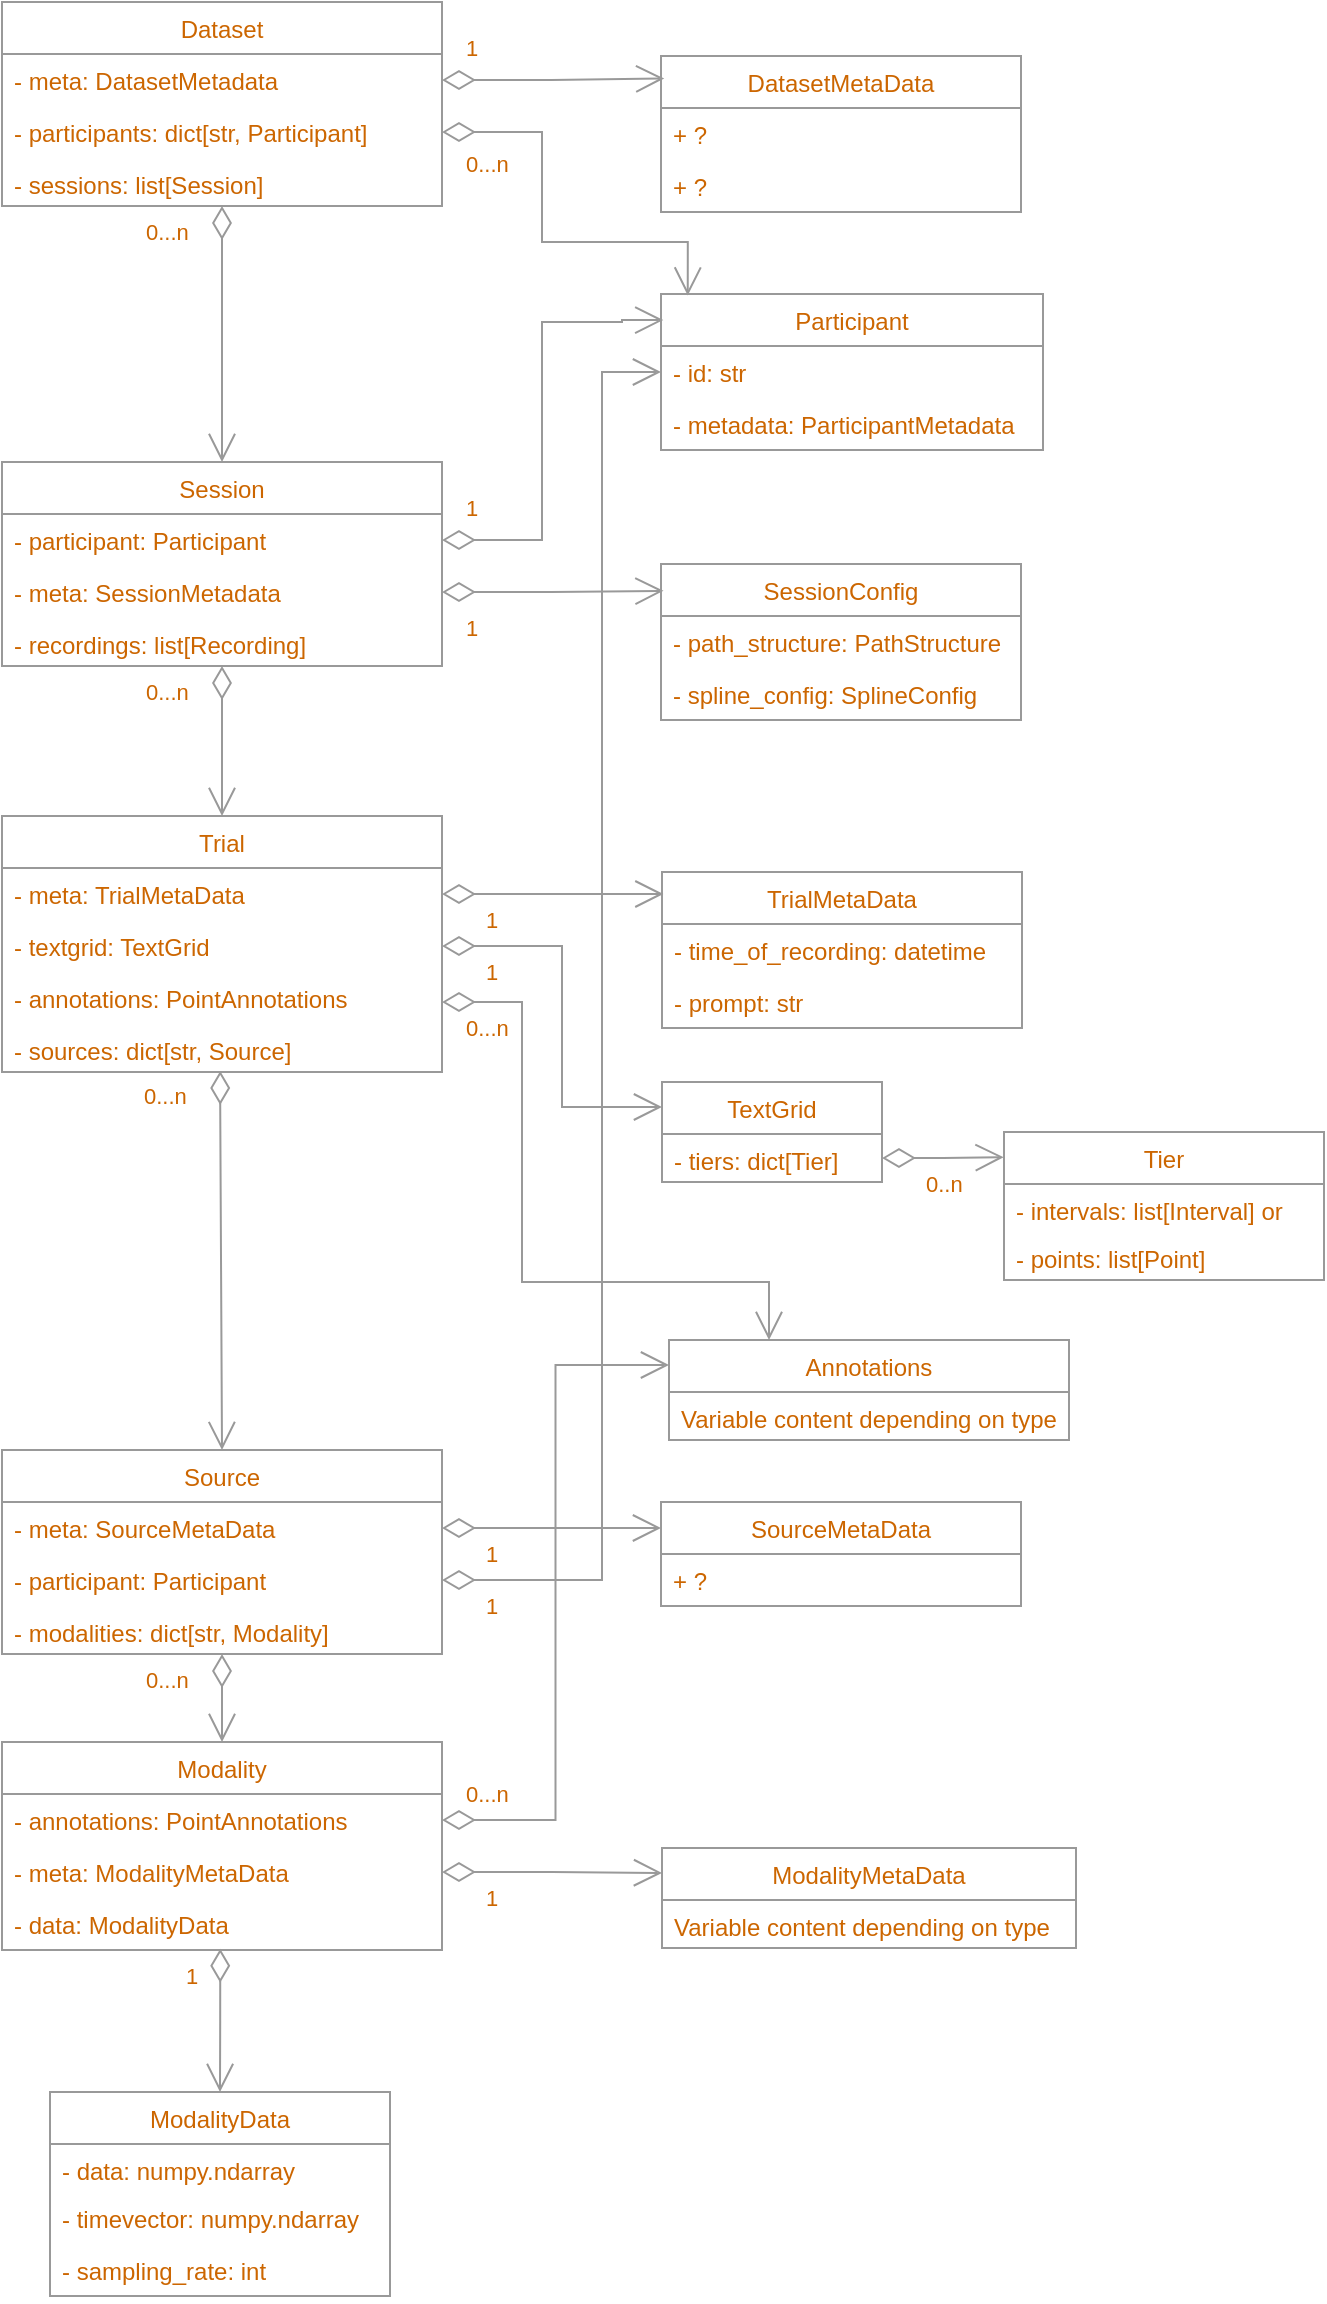 <mxfile version="26.0.16">
  <diagram id="lCh61VhRBcFmrFULaLqr" name="Page-1">
    <mxGraphModel dx="1017" dy="760" grid="1" gridSize="10" guides="1" tooltips="1" connect="1" arrows="1" fold="1" page="1" pageScale="1" pageWidth="1169" pageHeight="827" math="0" shadow="0">
      <root>
        <mxCell id="0" />
        <mxCell id="1" parent="0" />
        <mxCell id="EE9BV4YBEMpnvcACtNnI-5" value="Trial" style="swimlane;fontStyle=0;childLayout=stackLayout;horizontal=1;startSize=26;fillColor=none;horizontalStack=0;resizeParent=1;resizeParentMax=0;resizeLast=0;collapsible=1;marginBottom=0;labelBorderColor=none;fontColor=#CC6600;strokeColor=#999999;" parent="1" vertex="1">
          <mxGeometry x="380" y="447" width="220" height="128" as="geometry" />
        </mxCell>
        <mxCell id="EE9BV4YBEMpnvcACtNnI-7" value="- meta: TrialMetaData" style="text;strokeColor=none;fillColor=none;align=left;verticalAlign=top;spacingLeft=4;spacingRight=4;overflow=hidden;rotatable=0;points=[[0,0.5],[1,0.5]];portConstraint=eastwest;labelBorderColor=none;fontColor=#CC6600;" parent="EE9BV4YBEMpnvcACtNnI-5" vertex="1">
          <mxGeometry y="26" width="220" height="26" as="geometry" />
        </mxCell>
        <mxCell id="EE9BV4YBEMpnvcACtNnI-8" value="- textgrid: TextGrid" style="text;strokeColor=none;fillColor=none;align=left;verticalAlign=top;spacingLeft=4;spacingRight=4;overflow=hidden;rotatable=0;points=[[0,0.5],[1,0.5]];portConstraint=eastwest;labelBorderColor=none;fontColor=#CC6600;snapToPoint=1;" parent="EE9BV4YBEMpnvcACtNnI-5" vertex="1">
          <mxGeometry y="52" width="220" height="26" as="geometry" />
        </mxCell>
        <mxCell id="dw-5MU0nXrqIQdTcudcJ-73" value="- annotations: PointAnnotations" style="text;strokeColor=none;fillColor=none;align=left;verticalAlign=top;spacingLeft=4;spacingRight=4;overflow=hidden;rotatable=0;points=[[0,0.5],[1,0.5]];portConstraint=eastwest;labelBorderColor=none;fontColor=#CC6600;" parent="EE9BV4YBEMpnvcACtNnI-5" vertex="1">
          <mxGeometry y="78" width="220" height="26" as="geometry" />
        </mxCell>
        <mxCell id="EE9BV4YBEMpnvcACtNnI-6" value="- sources: dict[str, Source]" style="text;strokeColor=none;fillColor=none;align=left;verticalAlign=top;spacingLeft=4;spacingRight=4;overflow=hidden;rotatable=0;points=[[0,0.5],[1,0.5]];portConstraint=eastwest;labelBorderColor=none;fontColor=#CC6600;" parent="EE9BV4YBEMpnvcACtNnI-5" vertex="1">
          <mxGeometry y="104" width="220" height="24" as="geometry" />
        </mxCell>
        <mxCell id="EE9BV4YBEMpnvcACtNnI-9" value="Modality" style="swimlane;fontStyle=0;childLayout=stackLayout;horizontal=1;startSize=26;fillColor=none;horizontalStack=0;resizeParent=1;resizeParentMax=0;resizeLast=0;collapsible=1;marginBottom=0;labelBorderColor=none;strokeColor=#999999;fontColor=#CC6600;" parent="1" vertex="1">
          <mxGeometry x="380" y="910" width="220" height="104" as="geometry">
            <mxRectangle x="410" y="720" width="90" height="30" as="alternateBounds" />
          </mxGeometry>
        </mxCell>
        <mxCell id="EE9BV4YBEMpnvcACtNnI-12" value="- annotations: PointAnnotations" style="text;strokeColor=none;fillColor=none;align=left;verticalAlign=top;spacingLeft=4;spacingRight=4;overflow=hidden;rotatable=0;points=[[0,0.5],[1,0.5]];portConstraint=eastwest;labelBorderColor=none;fontColor=#CC6600;" parent="EE9BV4YBEMpnvcACtNnI-9" vertex="1">
          <mxGeometry y="26" width="220" height="26" as="geometry" />
        </mxCell>
        <mxCell id="dw-5MU0nXrqIQdTcudcJ-68" value="- meta: ModalityMetaData" style="text;strokeColor=none;fillColor=none;align=left;verticalAlign=top;spacingLeft=4;spacingRight=4;overflow=hidden;rotatable=0;points=[[0,0.5],[1,0.5]];portConstraint=eastwest;labelBorderColor=none;fontColor=#CC6600;" parent="EE9BV4YBEMpnvcACtNnI-9" vertex="1">
          <mxGeometry y="52" width="220" height="26" as="geometry" />
        </mxCell>
        <mxCell id="EE9BV4YBEMpnvcACtNnI-10" value="- data: ModalityData" style="text;strokeColor=none;fillColor=none;align=left;verticalAlign=top;spacingLeft=4;spacingRight=4;overflow=hidden;rotatable=0;points=[[0,0.5],[1,0.5]];portConstraint=eastwest;labelBorderColor=none;fontColor=#CC6600;" parent="EE9BV4YBEMpnvcACtNnI-9" vertex="1">
          <mxGeometry y="78" width="220" height="26" as="geometry" />
        </mxCell>
        <mxCell id="EE9BV4YBEMpnvcACtNnI-13" value="ModalityData" style="swimlane;fontStyle=0;childLayout=stackLayout;horizontal=1;startSize=26;fillColor=none;horizontalStack=0;resizeParent=1;resizeParentMax=0;resizeLast=0;collapsible=1;marginBottom=0;labelBorderColor=none;strokeColor=#999999;fontColor=#CC6600;" parent="1" vertex="1">
          <mxGeometry x="404" y="1085" width="170" height="102" as="geometry" />
        </mxCell>
        <mxCell id="EE9BV4YBEMpnvcACtNnI-14" value="- data: numpy.ndarray" style="text;strokeColor=none;fillColor=none;align=left;verticalAlign=top;spacingLeft=4;spacingRight=4;overflow=hidden;rotatable=0;points=[[0,0.5],[1,0.5]];portConstraint=eastwest;labelBorderColor=none;fontColor=#CC6600;" parent="EE9BV4YBEMpnvcACtNnI-13" vertex="1">
          <mxGeometry y="26" width="170" height="24" as="geometry" />
        </mxCell>
        <mxCell id="EE9BV4YBEMpnvcACtNnI-15" value="- timevector: numpy.ndarray" style="text;strokeColor=none;fillColor=none;align=left;verticalAlign=top;spacingLeft=4;spacingRight=4;overflow=hidden;rotatable=0;points=[[0,0.5],[1,0.5]];portConstraint=eastwest;labelBorderColor=none;fontColor=#CC6600;" parent="EE9BV4YBEMpnvcACtNnI-13" vertex="1">
          <mxGeometry y="50" width="170" height="26" as="geometry" />
        </mxCell>
        <mxCell id="EE9BV4YBEMpnvcACtNnI-16" value="- sampling_rate: int" style="text;strokeColor=none;fillColor=none;align=left;verticalAlign=top;spacingLeft=4;spacingRight=4;overflow=hidden;rotatable=0;points=[[0,0.5],[1,0.5]];portConstraint=eastwest;labelBorderColor=none;fontColor=#CC6600;" parent="EE9BV4YBEMpnvcACtNnI-13" vertex="1">
          <mxGeometry y="76" width="170" height="26" as="geometry" />
        </mxCell>
        <mxCell id="EE9BV4YBEMpnvcACtNnI-17" value="TrialMetaData" style="swimlane;fontStyle=0;childLayout=stackLayout;horizontal=1;startSize=26;fillColor=none;horizontalStack=0;resizeParent=1;resizeParentMax=0;resizeLast=0;collapsible=1;marginBottom=0;labelBorderColor=none;strokeColor=#999999;fontColor=#CC6600;" parent="1" vertex="1">
          <mxGeometry x="710" y="475" width="180" height="78" as="geometry" />
        </mxCell>
        <mxCell id="EE9BV4YBEMpnvcACtNnI-19" value="- time_of_recording: datetime" style="text;strokeColor=none;fillColor=none;align=left;verticalAlign=top;spacingLeft=4;spacingRight=4;overflow=hidden;rotatable=0;points=[[0,0.5],[1,0.5]];portConstraint=eastwest;labelBorderColor=none;fontColor=#CC6600;" parent="EE9BV4YBEMpnvcACtNnI-17" vertex="1">
          <mxGeometry y="26" width="180" height="26" as="geometry" />
        </mxCell>
        <mxCell id="EE9BV4YBEMpnvcACtNnI-20" value="- prompt: str" style="text;strokeColor=none;fillColor=none;align=left;verticalAlign=top;spacingLeft=4;spacingRight=4;overflow=hidden;rotatable=0;points=[[0,0.5],[1,0.5]];portConstraint=eastwest;labelBorderColor=none;fontColor=#CC6600;" parent="EE9BV4YBEMpnvcACtNnI-17" vertex="1">
          <mxGeometry y="52" width="180" height="26" as="geometry" />
        </mxCell>
        <mxCell id="EE9BV4YBEMpnvcACtNnI-21" value="TextGrid" style="swimlane;fontStyle=0;childLayout=stackLayout;horizontal=1;startSize=26;fillColor=none;horizontalStack=0;resizeParent=1;resizeParentMax=0;resizeLast=0;collapsible=1;marginBottom=0;labelBorderColor=none;strokeColor=#999999;fontColor=#CC6600;" parent="1" vertex="1">
          <mxGeometry x="710" y="580" width="110" height="50" as="geometry" />
        </mxCell>
        <mxCell id="dw-5MU0nXrqIQdTcudcJ-53" value="- tiers: dict[Tier]" style="text;strokeColor=none;fillColor=none;align=left;verticalAlign=top;spacingLeft=4;spacingRight=4;overflow=hidden;rotatable=0;points=[[0,0.5],[1,0.5]];portConstraint=eastwest;labelBorderColor=none;fontColor=#CC6600;" parent="EE9BV4YBEMpnvcACtNnI-21" vertex="1">
          <mxGeometry y="26" width="110" height="24" as="geometry" />
        </mxCell>
        <mxCell id="EE9BV4YBEMpnvcACtNnI-25" value="" style="endArrow=open;html=1;endSize=12;startArrow=diamondThin;startSize=14;startFill=0;edgeStyle=orthogonalEdgeStyle;rounded=0;fontColor=#CC6600;exitX=1;exitY=0.5;exitDx=0;exitDy=0;entryX=0;entryY=0.25;entryDx=0;entryDy=0;strokeColor=#999999;" parent="1" source="EE9BV4YBEMpnvcACtNnI-8" target="EE9BV4YBEMpnvcACtNnI-21" edge="1">
          <mxGeometry relative="1" as="geometry">
            <mxPoint x="689" y="547" as="sourcePoint" />
            <mxPoint x="759" y="457" as="targetPoint" />
            <Array as="points">
              <mxPoint x="660" y="512" />
              <mxPoint x="660" y="593" />
            </Array>
          </mxGeometry>
        </mxCell>
        <mxCell id="EE9BV4YBEMpnvcACtNnI-26" value="1" style="edgeLabel;resizable=0;html=1;align=left;verticalAlign=top;labelBorderColor=none;strokeColor=#999999;fontColor=#CC6600;fillColor=none;labelBackgroundColor=none;" parent="EE9BV4YBEMpnvcACtNnI-25" connectable="0" vertex="1">
          <mxGeometry x="-1" relative="1" as="geometry">
            <mxPoint x="20" as="offset" />
          </mxGeometry>
        </mxCell>
        <mxCell id="EE9BV4YBEMpnvcACtNnI-33" value="" style="endArrow=open;html=1;endSize=12;startArrow=diamondThin;startSize=14;startFill=0;edgeStyle=orthogonalEdgeStyle;rounded=0;fontColor=#CC6600;strokeColor=#999999;exitX=0.5;exitY=1;exitDx=0;exitDy=0;exitPerimeter=0;" parent="1" source="RWNZ7ukmdIeMIFCx9mkU-5" target="EE9BV4YBEMpnvcACtNnI-9" edge="1">
          <mxGeometry relative="1" as="geometry">
            <mxPoint x="610" y="880" as="sourcePoint" />
            <mxPoint x="304" y="600" as="targetPoint" />
          </mxGeometry>
        </mxCell>
        <mxCell id="EE9BV4YBEMpnvcACtNnI-34" value="0...n" style="edgeLabel;resizable=0;html=1;align=left;verticalAlign=top;labelBorderColor=none;strokeColor=#999999;fontColor=#CC6600;fillColor=none;labelBackgroundColor=none;" parent="EE9BV4YBEMpnvcACtNnI-33" connectable="0" vertex="1">
          <mxGeometry x="-1" relative="1" as="geometry">
            <mxPoint x="-40" as="offset" />
          </mxGeometry>
        </mxCell>
        <mxCell id="EE9BV4YBEMpnvcACtNnI-38" value="" style="endArrow=open;html=1;endSize=12;startArrow=diamondThin;startSize=14;startFill=0;edgeStyle=orthogonalEdgeStyle;rounded=0;fontColor=#CC6600;entryX=0.004;entryY=0.141;entryDx=0;entryDy=0;strokeColor=#999999;exitX=1;exitY=0.5;exitDx=0;exitDy=0;entryPerimeter=0;" parent="1" source="EE9BV4YBEMpnvcACtNnI-7" target="EE9BV4YBEMpnvcACtNnI-17" edge="1">
          <mxGeometry relative="1" as="geometry">
            <mxPoint x="489" y="527" as="sourcePoint" />
            <mxPoint x="314" y="717" as="targetPoint" />
          </mxGeometry>
        </mxCell>
        <mxCell id="EE9BV4YBEMpnvcACtNnI-39" value="1" style="edgeLabel;resizable=0;html=1;align=left;verticalAlign=top;labelBorderColor=none;strokeColor=#999999;fontColor=#CC6600;fillColor=none;labelBackgroundColor=none;" parent="EE9BV4YBEMpnvcACtNnI-38" connectable="0" vertex="1">
          <mxGeometry x="-1" relative="1" as="geometry">
            <mxPoint x="20" as="offset" />
          </mxGeometry>
        </mxCell>
        <mxCell id="dw-5MU0nXrqIQdTcudcJ-2" value="Session" style="swimlane;fontStyle=0;childLayout=stackLayout;horizontal=1;startSize=26;fillColor=none;horizontalStack=0;resizeParent=1;resizeParentMax=0;resizeLast=0;collapsible=1;marginBottom=0;labelBorderColor=none;fontColor=#CC6600;strokeColor=#999999;" parent="1" vertex="1">
          <mxGeometry x="380" y="270" width="220" height="102" as="geometry" />
        </mxCell>
        <mxCell id="dw-5MU0nXrqIQdTcudcJ-39" value="- participant: Participant" style="text;strokeColor=none;fillColor=none;align=left;verticalAlign=top;spacingLeft=4;spacingRight=4;overflow=hidden;rotatable=0;points=[[0,0.5],[1,0.5]];portConstraint=eastwest;labelBorderColor=none;fontColor=#CC6600;" parent="dw-5MU0nXrqIQdTcudcJ-2" vertex="1">
          <mxGeometry y="26" width="220" height="26" as="geometry" />
        </mxCell>
        <mxCell id="dw-5MU0nXrqIQdTcudcJ-4" value="- meta: SessionMetadata" style="text;strokeColor=none;fillColor=none;align=left;verticalAlign=top;spacingLeft=4;spacingRight=4;overflow=hidden;rotatable=0;points=[[0,0.5],[1,0.5]];portConstraint=eastwest;labelBorderColor=none;fontColor=#CC6600;" parent="dw-5MU0nXrqIQdTcudcJ-2" vertex="1">
          <mxGeometry y="52" width="220" height="26" as="geometry" />
        </mxCell>
        <mxCell id="dw-5MU0nXrqIQdTcudcJ-3" value="- recordings: list[Recording]" style="text;strokeColor=none;fillColor=none;align=left;verticalAlign=top;spacingLeft=4;spacingRight=4;overflow=hidden;rotatable=0;points=[[0,0.5],[1,0.5]];portConstraint=eastwest;labelBorderColor=none;fontColor=#CC6600;" parent="dw-5MU0nXrqIQdTcudcJ-2" vertex="1">
          <mxGeometry y="78" width="220" height="24" as="geometry" />
        </mxCell>
        <mxCell id="dw-5MU0nXrqIQdTcudcJ-9" value="" style="endArrow=open;html=1;endSize=12;startArrow=diamondThin;startSize=14;startFill=0;edgeStyle=orthogonalEdgeStyle;rounded=0;fontColor=#CC6600;entryX=0.5;entryY=0;entryDx=0;entryDy=0;strokeColor=#999999;" parent="1" source="dw-5MU0nXrqIQdTcudcJ-2" target="EE9BV4YBEMpnvcACtNnI-5" edge="1">
          <mxGeometry relative="1" as="geometry">
            <mxPoint x="480" y="372" as="sourcePoint" />
            <mxPoint x="486.5" y="434" as="targetPoint" />
          </mxGeometry>
        </mxCell>
        <mxCell id="dw-5MU0nXrqIQdTcudcJ-10" value="0...n" style="edgeLabel;resizable=0;html=1;align=left;verticalAlign=top;labelBorderColor=none;strokeColor=#999999;fontColor=#CC6600;fillColor=none;labelBackgroundColor=none;" parent="dw-5MU0nXrqIQdTcudcJ-9" connectable="0" vertex="1">
          <mxGeometry x="-1" relative="1" as="geometry">
            <mxPoint x="-40" as="offset" />
          </mxGeometry>
        </mxCell>
        <mxCell id="dw-5MU0nXrqIQdTcudcJ-11" value="Dataset" style="swimlane;fontStyle=0;childLayout=stackLayout;horizontal=1;startSize=26;fillColor=none;horizontalStack=0;resizeParent=1;resizeParentMax=0;resizeLast=0;collapsible=1;marginBottom=0;labelBorderColor=none;fontColor=#CC6600;strokeColor=#999999;" parent="1" vertex="1">
          <mxGeometry x="380" y="40" width="220" height="102" as="geometry" />
        </mxCell>
        <mxCell id="dw-5MU0nXrqIQdTcudcJ-13" value="- meta: DatasetMetadata" style="text;strokeColor=none;fillColor=none;align=left;verticalAlign=top;spacingLeft=4;spacingRight=4;overflow=hidden;rotatable=0;points=[[0,0.5],[1,0.5]];portConstraint=eastwest;labelBorderColor=none;fontColor=#CC6600;" parent="dw-5MU0nXrqIQdTcudcJ-11" vertex="1">
          <mxGeometry y="26" width="220" height="26" as="geometry" />
        </mxCell>
        <mxCell id="dw-5MU0nXrqIQdTcudcJ-30" value="- participants: dict[str, Participant]" style="text;strokeColor=none;fillColor=none;align=left;verticalAlign=top;spacingLeft=4;spacingRight=4;overflow=hidden;rotatable=0;points=[[0,0.5],[1,0.5]];portConstraint=eastwest;labelBorderColor=none;fontColor=#CC6600;" parent="dw-5MU0nXrqIQdTcudcJ-11" vertex="1">
          <mxGeometry y="52" width="220" height="26" as="geometry" />
        </mxCell>
        <mxCell id="dw-5MU0nXrqIQdTcudcJ-12" value="- sessions: list[Session]" style="text;strokeColor=none;fillColor=none;align=left;verticalAlign=top;spacingLeft=4;spacingRight=4;overflow=hidden;rotatable=0;points=[[0,0.5],[1,0.5]];portConstraint=eastwest;labelBorderColor=none;fontColor=#CC6600;" parent="dw-5MU0nXrqIQdTcudcJ-11" vertex="1">
          <mxGeometry y="78" width="220" height="24" as="geometry" />
        </mxCell>
        <mxCell id="dw-5MU0nXrqIQdTcudcJ-14" value="SessionConfig" style="swimlane;fontStyle=0;childLayout=stackLayout;horizontal=1;startSize=26;fillColor=none;horizontalStack=0;resizeParent=1;resizeParentMax=0;resizeLast=0;collapsible=1;marginBottom=0;labelBorderColor=none;strokeColor=#999999;fontColor=#CC6600;" parent="1" vertex="1">
          <mxGeometry x="709.5" y="321" width="180" height="78" as="geometry" />
        </mxCell>
        <mxCell id="dw-5MU0nXrqIQdTcudcJ-16" value="- path_structure: PathStructure" style="text;strokeColor=none;fillColor=none;align=left;verticalAlign=top;spacingLeft=4;spacingRight=4;overflow=hidden;rotatable=0;points=[[0,0.5],[1,0.5]];portConstraint=eastwest;labelBorderColor=none;fontColor=#CC6600;" parent="dw-5MU0nXrqIQdTcudcJ-14" vertex="1">
          <mxGeometry y="26" width="180" height="26" as="geometry" />
        </mxCell>
        <mxCell id="dw-5MU0nXrqIQdTcudcJ-17" value="- spline_config: SplineConfig" style="text;strokeColor=none;fillColor=none;align=left;verticalAlign=top;spacingLeft=4;spacingRight=4;overflow=hidden;rotatable=0;points=[[0,0.5],[1,0.5]];portConstraint=eastwest;labelBorderColor=none;fontColor=#CC6600;" parent="dw-5MU0nXrqIQdTcudcJ-14" vertex="1">
          <mxGeometry y="52" width="180" height="26" as="geometry" />
        </mxCell>
        <mxCell id="dw-5MU0nXrqIQdTcudcJ-24" value="DatasetMetaData" style="swimlane;fontStyle=0;childLayout=stackLayout;horizontal=1;startSize=26;fillColor=none;horizontalStack=0;resizeParent=1;resizeParentMax=0;resizeLast=0;collapsible=1;marginBottom=0;labelBorderColor=none;strokeColor=#999999;fontColor=#CC6600;" parent="1" vertex="1">
          <mxGeometry x="709.5" y="67" width="180" height="78" as="geometry" />
        </mxCell>
        <mxCell id="dw-5MU0nXrqIQdTcudcJ-25" value="+ ?" style="text;strokeColor=none;fillColor=none;align=left;verticalAlign=top;spacingLeft=4;spacingRight=4;overflow=hidden;rotatable=0;points=[[0,0.5],[1,0.5]];portConstraint=eastwest;labelBorderColor=none;fontColor=#CC6600;" parent="dw-5MU0nXrqIQdTcudcJ-24" vertex="1">
          <mxGeometry y="26" width="180" height="26" as="geometry" />
        </mxCell>
        <mxCell id="dw-5MU0nXrqIQdTcudcJ-26" value="+ ?" style="text;strokeColor=none;fillColor=none;align=left;verticalAlign=top;spacingLeft=4;spacingRight=4;overflow=hidden;rotatable=0;points=[[0,0.5],[1,0.5]];portConstraint=eastwest;labelBorderColor=none;fontColor=#CC6600;" parent="dw-5MU0nXrqIQdTcudcJ-24" vertex="1">
          <mxGeometry y="52" width="180" height="26" as="geometry" />
        </mxCell>
        <mxCell id="dw-5MU0nXrqIQdTcudcJ-27" value="Participant" style="swimlane;fontStyle=0;childLayout=stackLayout;horizontal=1;startSize=26;fillColor=none;horizontalStack=0;resizeParent=1;resizeParentMax=0;resizeLast=0;collapsible=1;marginBottom=0;labelBorderColor=none;strokeColor=#999999;fontColor=#CC6600;" parent="1" vertex="1">
          <mxGeometry x="709.5" y="186" width="191" height="78" as="geometry" />
        </mxCell>
        <mxCell id="dw-5MU0nXrqIQdTcudcJ-28" value="- id: str" style="text;strokeColor=none;fillColor=none;align=left;verticalAlign=top;spacingLeft=4;spacingRight=4;overflow=hidden;rotatable=0;points=[[0,0.5],[1,0.5]];portConstraint=eastwest;labelBorderColor=none;fontColor=#CC6600;" parent="dw-5MU0nXrqIQdTcudcJ-27" vertex="1">
          <mxGeometry y="26" width="191" height="26" as="geometry" />
        </mxCell>
        <mxCell id="dw-5MU0nXrqIQdTcudcJ-29" value="- metadata: ParticipantMetadata" style="text;strokeColor=none;fillColor=none;align=left;verticalAlign=top;spacingLeft=4;spacingRight=4;overflow=hidden;rotatable=0;points=[[0,0.5],[1,0.5]];portConstraint=eastwest;labelBorderColor=none;fontColor=#CC6600;" parent="dw-5MU0nXrqIQdTcudcJ-27" vertex="1">
          <mxGeometry y="52" width="191" height="26" as="geometry" />
        </mxCell>
        <mxCell id="dw-5MU0nXrqIQdTcudcJ-31" value="" style="endArrow=open;html=1;endSize=12;startArrow=diamondThin;startSize=14;startFill=0;edgeStyle=orthogonalEdgeStyle;rounded=0;fontColor=#CC6600;entryX=0.5;entryY=0;entryDx=0;entryDy=0;strokeColor=#999999;" parent="1" source="dw-5MU0nXrqIQdTcudcJ-11" target="dw-5MU0nXrqIQdTcudcJ-2" edge="1">
          <mxGeometry relative="1" as="geometry">
            <mxPoint x="480" y="150" as="sourcePoint" />
            <mxPoint x="499" y="410" as="targetPoint" />
          </mxGeometry>
        </mxCell>
        <mxCell id="dw-5MU0nXrqIQdTcudcJ-32" value="0...n" style="edgeLabel;resizable=0;html=1;align=left;verticalAlign=top;labelBorderColor=none;strokeColor=#999999;fontColor=#CC6600;fillColor=none;labelBackgroundColor=none;" parent="dw-5MU0nXrqIQdTcudcJ-31" connectable="0" vertex="1">
          <mxGeometry x="-1" relative="1" as="geometry">
            <mxPoint x="-40" as="offset" />
          </mxGeometry>
        </mxCell>
        <mxCell id="dw-5MU0nXrqIQdTcudcJ-33" value="" style="endArrow=open;html=1;endSize=12;startArrow=diamondThin;startSize=14;startFill=0;edgeStyle=orthogonalEdgeStyle;rounded=0;fontColor=#CC6600;entryX=0.009;entryY=0.144;entryDx=0;entryDy=0;strokeColor=#999999;exitX=1;exitY=0.5;exitDx=0;exitDy=0;entryPerimeter=0;" parent="1" source="dw-5MU0nXrqIQdTcudcJ-13" target="dw-5MU0nXrqIQdTcudcJ-24" edge="1">
          <mxGeometry relative="1" as="geometry">
            <mxPoint x="638" y="190" as="sourcePoint" />
            <mxPoint x="557" y="420" as="targetPoint" />
          </mxGeometry>
        </mxCell>
        <mxCell id="dw-5MU0nXrqIQdTcudcJ-35" value="" style="endArrow=open;html=1;endSize=12;startArrow=diamondThin;startSize=14;startFill=0;edgeStyle=orthogonalEdgeStyle;rounded=0;fontColor=#CC6600;strokeColor=#999999;exitX=1;exitY=0.5;exitDx=0;exitDy=0;entryX=0.07;entryY=0.01;entryDx=0;entryDy=0;entryPerimeter=0;" parent="1" source="dw-5MU0nXrqIQdTcudcJ-30" target="dw-5MU0nXrqIQdTcudcJ-27" edge="1">
          <mxGeometry relative="1" as="geometry">
            <mxPoint x="610" y="113" as="sourcePoint" />
            <mxPoint x="700" y="180" as="targetPoint" />
            <Array as="points">
              <mxPoint x="650" y="105" />
              <mxPoint x="650" y="160" />
              <mxPoint x="723" y="160" />
            </Array>
          </mxGeometry>
        </mxCell>
        <mxCell id="dw-5MU0nXrqIQdTcudcJ-37" value="" style="endArrow=open;html=1;endSize=12;startArrow=diamondThin;startSize=14;startFill=0;edgeStyle=orthogonalEdgeStyle;rounded=0;fontColor=#CC6600;strokeColor=#999999;exitX=1;exitY=0.5;exitDx=0;exitDy=0;entryX=0.006;entryY=0.167;entryDx=0;entryDy=0;entryPerimeter=0;" parent="1" source="dw-5MU0nXrqIQdTcudcJ-39" target="dw-5MU0nXrqIQdTcudcJ-27" edge="1">
          <mxGeometry relative="1" as="geometry">
            <mxPoint x="620" y="299" as="sourcePoint" />
            <mxPoint x="670" y="190" as="targetPoint" />
            <Array as="points">
              <mxPoint x="650" y="309" />
              <mxPoint x="650" y="200" />
              <mxPoint x="690" y="200" />
            </Array>
          </mxGeometry>
        </mxCell>
        <mxCell id="dw-5MU0nXrqIQdTcudcJ-40" value="" style="endArrow=open;html=1;endSize=12;startArrow=diamondThin;startSize=14;startFill=0;edgeStyle=orthogonalEdgeStyle;rounded=0;fontColor=#CC6600;strokeColor=#999999;entryX=0.007;entryY=0.172;entryDx=0;entryDy=0;entryPerimeter=0;" parent="1" source="dw-5MU0nXrqIQdTcudcJ-4" target="dw-5MU0nXrqIQdTcudcJ-14" edge="1">
          <mxGeometry relative="1" as="geometry">
            <mxPoint x="600" y="336" as="sourcePoint" />
            <mxPoint x="690" y="336" as="targetPoint" />
          </mxGeometry>
        </mxCell>
        <mxCell id="dw-5MU0nXrqIQdTcudcJ-41" value="0...n" style="edgeLabel;resizable=0;html=1;align=left;verticalAlign=top;labelBorderColor=none;strokeColor=#999999;fontColor=#CC6600;fillColor=none;labelBackgroundColor=none;" parent="1" connectable="0" vertex="1">
          <mxGeometry x="610" y="108" as="geometry" />
        </mxCell>
        <mxCell id="dw-5MU0nXrqIQdTcudcJ-42" value="1" style="edgeLabel;resizable=0;html=1;align=left;verticalAlign=top;labelBorderColor=none;strokeColor=#999999;fontColor=#CC6600;fillColor=none;labelBackgroundColor=none;" parent="1" connectable="0" vertex="1">
          <mxGeometry x="610" y="50" as="geometry" />
        </mxCell>
        <mxCell id="dw-5MU0nXrqIQdTcudcJ-43" value="1" style="edgeLabel;resizable=0;html=1;align=left;verticalAlign=top;labelBorderColor=none;strokeColor=#999999;fontColor=#CC6600;fillColor=none;labelBackgroundColor=none;" parent="1" connectable="0" vertex="1">
          <mxGeometry x="610" y="280" as="geometry" />
        </mxCell>
        <mxCell id="dw-5MU0nXrqIQdTcudcJ-44" value="1" style="edgeLabel;resizable=0;html=1;align=left;verticalAlign=top;labelBorderColor=none;strokeColor=#999999;fontColor=#CC6600;fillColor=none;labelBackgroundColor=none;" parent="1" connectable="0" vertex="1">
          <mxGeometry x="610" y="340" as="geometry" />
        </mxCell>
        <mxCell id="dw-5MU0nXrqIQdTcudcJ-45" value="ModalityMetaData" style="swimlane;fontStyle=0;childLayout=stackLayout;horizontal=1;startSize=26;fillColor=none;horizontalStack=0;resizeParent=1;resizeParentMax=0;resizeLast=0;collapsible=1;marginBottom=0;labelBorderColor=none;strokeColor=#999999;fontColor=#CC6600;" parent="1" vertex="1">
          <mxGeometry x="710" y="963" width="207" height="50" as="geometry" />
        </mxCell>
        <mxCell id="dw-5MU0nXrqIQdTcudcJ-46" value="Variable content depending on type" style="text;strokeColor=none;fillColor=none;align=left;verticalAlign=top;spacingLeft=4;spacingRight=4;overflow=hidden;rotatable=0;points=[[0,0.5],[1,0.5]];portConstraint=eastwest;labelBorderColor=none;fontColor=#CC6600;" parent="dw-5MU0nXrqIQdTcudcJ-45" vertex="1">
          <mxGeometry y="26" width="207" height="24" as="geometry" />
        </mxCell>
        <mxCell id="dw-5MU0nXrqIQdTcudcJ-49" value="" style="endArrow=open;html=1;endSize=12;startArrow=diamondThin;startSize=14;startFill=0;edgeStyle=orthogonalEdgeStyle;rounded=0;fontColor=#CC6600;entryX=0;entryY=0.25;entryDx=0;entryDy=0;strokeColor=#999999;exitX=1;exitY=0.5;exitDx=0;exitDy=0;" parent="1" source="dw-5MU0nXrqIQdTcudcJ-68" target="dw-5MU0nXrqIQdTcudcJ-45" edge="1">
          <mxGeometry relative="1" as="geometry">
            <mxPoint x="584" y="729" as="sourcePoint" />
            <mxPoint x="700" y="705" as="targetPoint" />
          </mxGeometry>
        </mxCell>
        <mxCell id="dw-5MU0nXrqIQdTcudcJ-50" value="1" style="edgeLabel;resizable=0;html=1;align=left;verticalAlign=top;labelBorderColor=none;strokeColor=#999999;fontColor=#CC6600;fillColor=none;labelBackgroundColor=none;" parent="dw-5MU0nXrqIQdTcudcJ-49" connectable="0" vertex="1">
          <mxGeometry x="-1" relative="1" as="geometry">
            <mxPoint x="20" as="offset" />
          </mxGeometry>
        </mxCell>
        <mxCell id="dw-5MU0nXrqIQdTcudcJ-55" value="Tier" style="swimlane;fontStyle=0;childLayout=stackLayout;horizontal=1;startSize=26;fillColor=none;horizontalStack=0;resizeParent=1;resizeParentMax=0;resizeLast=0;collapsible=1;marginBottom=0;labelBorderColor=none;strokeColor=#999999;fontColor=#CC6600;" parent="1" vertex="1">
          <mxGeometry x="881" y="605" width="160" height="74" as="geometry" />
        </mxCell>
        <mxCell id="dw-5MU0nXrqIQdTcudcJ-56" value="- intervals: list[Interval] or" style="text;strokeColor=none;fillColor=none;align=left;verticalAlign=top;spacingLeft=4;spacingRight=4;overflow=hidden;rotatable=0;points=[[0,0.5],[1,0.5]];portConstraint=eastwest;labelBorderColor=none;fontColor=#CC6600;" parent="dw-5MU0nXrqIQdTcudcJ-55" vertex="1">
          <mxGeometry y="26" width="160" height="24" as="geometry" />
        </mxCell>
        <mxCell id="dw-5MU0nXrqIQdTcudcJ-57" value="- points: list[Point]" style="text;strokeColor=none;fillColor=none;align=left;verticalAlign=top;spacingLeft=4;spacingRight=4;overflow=hidden;rotatable=0;points=[[0,0.5],[1,0.5]];portConstraint=eastwest;labelBorderColor=none;fontColor=#CC6600;" parent="dw-5MU0nXrqIQdTcudcJ-55" vertex="1">
          <mxGeometry y="50" width="160" height="24" as="geometry" />
        </mxCell>
        <mxCell id="dw-5MU0nXrqIQdTcudcJ-58" value="" style="endArrow=open;html=1;endSize=12;startArrow=diamondThin;startSize=14;startFill=0;edgeStyle=orthogonalEdgeStyle;rounded=0;fontColor=#CC6600;exitX=1;exitY=0.5;exitDx=0;exitDy=0;entryX=-0.001;entryY=0.17;entryDx=0;entryDy=0;strokeColor=#999999;entryPerimeter=0;" parent="1" source="dw-5MU0nXrqIQdTcudcJ-53" target="dw-5MU0nXrqIQdTcudcJ-55" edge="1">
          <mxGeometry relative="1" as="geometry">
            <mxPoint x="605" y="509" as="sourcePoint" />
            <mxPoint x="720" y="603" as="targetPoint" />
          </mxGeometry>
        </mxCell>
        <mxCell id="dw-5MU0nXrqIQdTcudcJ-59" value="0..n" style="edgeLabel;resizable=0;html=1;align=left;verticalAlign=top;labelBorderColor=none;strokeColor=#999999;fontColor=#CC6600;fillColor=none;labelBackgroundColor=none;" parent="dw-5MU0nXrqIQdTcudcJ-58" connectable="0" vertex="1">
          <mxGeometry x="-1" relative="1" as="geometry">
            <mxPoint x="20" as="offset" />
          </mxGeometry>
        </mxCell>
        <mxCell id="dw-5MU0nXrqIQdTcudcJ-61" value="Annotations" style="swimlane;fontStyle=0;childLayout=stackLayout;horizontal=1;startSize=26;fillColor=none;horizontalStack=0;resizeParent=1;resizeParentMax=0;resizeLast=0;collapsible=1;marginBottom=0;labelBorderColor=none;strokeColor=#999999;fontColor=#CC6600;" parent="1" vertex="1">
          <mxGeometry x="713.5" y="709" width="200" height="50" as="geometry" />
        </mxCell>
        <mxCell id="dw-5MU0nXrqIQdTcudcJ-65" value="Variable content depending on type" style="text;strokeColor=none;fillColor=none;align=left;verticalAlign=top;spacingLeft=4;spacingRight=4;overflow=hidden;rotatable=0;points=[[0,0.5],[1,0.5]];portConstraint=eastwest;labelBorderColor=none;fontColor=#CC6600;" parent="dw-5MU0nXrqIQdTcudcJ-61" vertex="1">
          <mxGeometry y="26" width="200" height="24" as="geometry" />
        </mxCell>
        <mxCell id="dw-5MU0nXrqIQdTcudcJ-66" value="" style="endArrow=open;html=1;endSize=12;startArrow=diamondThin;startSize=14;startFill=0;edgeStyle=orthogonalEdgeStyle;rounded=0;fontColor=#CC6600;strokeColor=#999999;exitX=1;exitY=0.5;exitDx=0;exitDy=0;entryX=0;entryY=0.25;entryDx=0;entryDy=0;" parent="1" source="EE9BV4YBEMpnvcACtNnI-12" target="dw-5MU0nXrqIQdTcudcJ-61" edge="1">
          <mxGeometry relative="1" as="geometry">
            <mxPoint x="490" y="857" as="sourcePoint" />
            <mxPoint x="490" y="947" as="targetPoint" />
          </mxGeometry>
        </mxCell>
        <mxCell id="dw-5MU0nXrqIQdTcudcJ-69" value="0...n" style="edgeLabel;resizable=0;html=1;align=left;verticalAlign=top;labelBorderColor=none;strokeColor=#999999;fontColor=#CC6600;fillColor=none;labelBackgroundColor=none;" parent="1" connectable="0" vertex="1">
          <mxGeometry x="610" y="923" as="geometry" />
        </mxCell>
        <mxCell id="dw-5MU0nXrqIQdTcudcJ-72" value="0...n" style="edgeLabel;resizable=0;html=1;align=left;verticalAlign=top;labelBorderColor=none;strokeColor=#999999;fontColor=#CC6600;fillColor=none;labelBackgroundColor=none;" parent="1" connectable="0" vertex="1">
          <mxGeometry x="610" y="540" as="geometry" />
        </mxCell>
        <mxCell id="dw-5MU0nXrqIQdTcudcJ-74" value="" style="endArrow=open;html=1;endSize=12;startArrow=diamondThin;startSize=14;startFill=0;edgeStyle=orthogonalEdgeStyle;rounded=0;fontColor=#CC6600;entryX=0.5;entryY=0;entryDx=0;entryDy=0;strokeColor=#999999;exitX=0.496;exitY=0.977;exitDx=0;exitDy=0;exitPerimeter=0;" parent="1" source="EE9BV4YBEMpnvcACtNnI-10" target="EE9BV4YBEMpnvcACtNnI-13" edge="1">
          <mxGeometry relative="1" as="geometry">
            <mxPoint x="500" y="718" as="sourcePoint" />
            <mxPoint x="500" y="920" as="targetPoint" />
          </mxGeometry>
        </mxCell>
        <mxCell id="dw-5MU0nXrqIQdTcudcJ-75" value="1" style="edgeLabel;resizable=0;html=1;align=left;verticalAlign=top;labelBorderColor=none;strokeColor=#999999;fontColor=#CC6600;fillColor=none;labelBackgroundColor=none;" parent="dw-5MU0nXrqIQdTcudcJ-74" connectable="0" vertex="1">
          <mxGeometry x="-1" relative="1" as="geometry">
            <mxPoint x="-19" y="1" as="offset" />
          </mxGeometry>
        </mxCell>
        <mxCell id="RWNZ7ukmdIeMIFCx9mkU-1" value="Source" style="swimlane;fontStyle=0;childLayout=stackLayout;horizontal=1;startSize=26;fillColor=none;horizontalStack=0;resizeParent=1;resizeParentMax=0;resizeLast=0;collapsible=1;marginBottom=0;labelBorderColor=none;fontColor=#CC6600;strokeColor=#999999;" parent="1" vertex="1">
          <mxGeometry x="380" y="764" width="220" height="102" as="geometry" />
        </mxCell>
        <mxCell id="RWNZ7ukmdIeMIFCx9mkU-2" value="- meta: SourceMetaData" style="text;strokeColor=none;fillColor=none;align=left;verticalAlign=top;spacingLeft=4;spacingRight=4;overflow=hidden;rotatable=0;points=[[0,0.5],[1,0.5]];portConstraint=eastwest;labelBorderColor=none;fontColor=#CC6600;" parent="RWNZ7ukmdIeMIFCx9mkU-1" vertex="1">
          <mxGeometry y="26" width="220" height="26" as="geometry" />
        </mxCell>
        <mxCell id="RWNZ7ukmdIeMIFCx9mkU-13" value="- participant: Participant" style="text;strokeColor=none;fillColor=none;align=left;verticalAlign=top;spacingLeft=4;spacingRight=4;overflow=hidden;rotatable=0;points=[[0,0.5],[1,0.5]];portConstraint=eastwest;labelBorderColor=none;fontColor=#CC6600;" parent="RWNZ7ukmdIeMIFCx9mkU-1" vertex="1">
          <mxGeometry y="52" width="220" height="26" as="geometry" />
        </mxCell>
        <mxCell id="RWNZ7ukmdIeMIFCx9mkU-5" value="- modalities: dict[str, Modality]" style="text;strokeColor=none;fillColor=none;align=left;verticalAlign=top;spacingLeft=4;spacingRight=4;overflow=hidden;rotatable=0;points=[[0,0.5,0,0,0],[0.5,1,0,0,0],[1,0.5,0,0,0]];portConstraint=eastwest;labelBorderColor=none;fontColor=#CC6600;" parent="RWNZ7ukmdIeMIFCx9mkU-1" vertex="1">
          <mxGeometry y="78" width="220" height="24" as="geometry" />
        </mxCell>
        <mxCell id="RWNZ7ukmdIeMIFCx9mkU-6" value="" style="endArrow=open;html=1;endSize=12;startArrow=diamondThin;startSize=14;startFill=0;edgeStyle=orthogonalEdgeStyle;rounded=0;fontColor=#CC6600;strokeColor=#999999;exitX=0.496;exitY=0.979;exitDx=0;exitDy=0;exitPerimeter=0;entryX=0.5;entryY=0;entryDx=0;entryDy=0;" parent="1" source="EE9BV4YBEMpnvcACtNnI-6" target="RWNZ7ukmdIeMIFCx9mkU-1" edge="1">
          <mxGeometry relative="1" as="geometry">
            <mxPoint x="490" y="590" as="sourcePoint" />
            <mxPoint x="480" y="740" as="targetPoint" />
            <Array as="points">
              <mxPoint x="489" y="590" />
              <mxPoint x="490" y="590" />
            </Array>
          </mxGeometry>
        </mxCell>
        <mxCell id="RWNZ7ukmdIeMIFCx9mkU-7" value="0...n" style="edgeLabel;resizable=0;html=1;align=left;verticalAlign=top;labelBorderColor=none;strokeColor=#999999;fontColor=#CC6600;fillColor=none;labelBackgroundColor=none;" parent="RWNZ7ukmdIeMIFCx9mkU-6" connectable="0" vertex="1">
          <mxGeometry x="-1" relative="1" as="geometry">
            <mxPoint x="-40" as="offset" />
          </mxGeometry>
        </mxCell>
        <mxCell id="RWNZ7ukmdIeMIFCx9mkU-8" value="SourceMetaData" style="swimlane;fontStyle=0;childLayout=stackLayout;horizontal=1;startSize=26;fillColor=none;horizontalStack=0;resizeParent=1;resizeParentMax=0;resizeLast=0;collapsible=1;marginBottom=0;labelBorderColor=none;strokeColor=#999999;fontColor=#CC6600;" parent="1" vertex="1">
          <mxGeometry x="709.5" y="790" width="180" height="52" as="geometry" />
        </mxCell>
        <mxCell id="RWNZ7ukmdIeMIFCx9mkU-9" value="+ ?" style="text;strokeColor=none;fillColor=none;align=left;verticalAlign=top;spacingLeft=4;spacingRight=4;overflow=hidden;rotatable=0;points=[[0,0.5],[1,0.5]];portConstraint=eastwest;labelBorderColor=none;fontColor=#CC6600;" parent="RWNZ7ukmdIeMIFCx9mkU-8" vertex="1">
          <mxGeometry y="26" width="180" height="26" as="geometry" />
        </mxCell>
        <mxCell id="RWNZ7ukmdIeMIFCx9mkU-11" value="" style="endArrow=open;html=1;endSize=12;startArrow=diamondThin;startSize=14;startFill=0;edgeStyle=orthogonalEdgeStyle;rounded=0;fontColor=#CC6600;entryX=0;entryY=0.25;entryDx=0;entryDy=0;strokeColor=#999999;" parent="1" source="RWNZ7ukmdIeMIFCx9mkU-2" target="RWNZ7ukmdIeMIFCx9mkU-8" edge="1">
          <mxGeometry relative="1" as="geometry">
            <mxPoint x="570" y="801" as="sourcePoint" />
            <mxPoint x="310" y="1032" as="targetPoint" />
          </mxGeometry>
        </mxCell>
        <mxCell id="RWNZ7ukmdIeMIFCx9mkU-12" value="1" style="edgeLabel;resizable=0;html=1;align=left;verticalAlign=top;labelBorderColor=none;strokeColor=#999999;fontColor=#CC6600;fillColor=none;labelBackgroundColor=none;" parent="RWNZ7ukmdIeMIFCx9mkU-11" connectable="0" vertex="1">
          <mxGeometry x="-1" relative="1" as="geometry">
            <mxPoint x="20" as="offset" />
          </mxGeometry>
        </mxCell>
        <mxCell id="RWNZ7ukmdIeMIFCx9mkU-14" value="" style="endArrow=open;html=1;endSize=12;startArrow=diamondThin;startSize=14;startFill=0;edgeStyle=orthogonalEdgeStyle;rounded=0;fontColor=#CC6600;entryX=0;entryY=0.5;entryDx=0;entryDy=0;strokeColor=#999999;" parent="1" source="RWNZ7ukmdIeMIFCx9mkU-13" target="dw-5MU0nXrqIQdTcudcJ-28" edge="1">
          <mxGeometry relative="1" as="geometry">
            <mxPoint x="610" y="850" as="sourcePoint" />
            <mxPoint x="699" y="850" as="targetPoint" />
            <Array as="points">
              <mxPoint x="680" y="829" />
              <mxPoint x="680" y="225" />
            </Array>
          </mxGeometry>
        </mxCell>
        <mxCell id="RWNZ7ukmdIeMIFCx9mkU-15" value="1" style="edgeLabel;resizable=0;html=1;align=left;verticalAlign=top;labelBorderColor=none;strokeColor=#999999;fontColor=#CC6600;fillColor=none;labelBackgroundColor=none;" parent="RWNZ7ukmdIeMIFCx9mkU-14" connectable="0" vertex="1">
          <mxGeometry x="-1" relative="1" as="geometry">
            <mxPoint x="20" as="offset" />
          </mxGeometry>
        </mxCell>
        <mxCell id="8tyZkLm1-rwLqACAe5nD-3" value="" style="endArrow=open;html=1;endSize=12;startArrow=diamondThin;startSize=14;startFill=0;edgeStyle=orthogonalEdgeStyle;rounded=0;fontColor=#CC6600;exitX=1;exitY=0.5;exitDx=0;exitDy=0;strokeColor=#999999;entryX=0.25;entryY=0;entryDx=0;entryDy=0;" edge="1" parent="1" target="dw-5MU0nXrqIQdTcudcJ-61">
          <mxGeometry relative="1" as="geometry">
            <mxPoint x="600" y="540" as="sourcePoint" />
            <mxPoint x="740" y="690" as="targetPoint" />
            <Array as="points">
              <mxPoint x="640" y="540" />
              <mxPoint x="640" y="680" />
              <mxPoint x="764" y="680" />
            </Array>
          </mxGeometry>
        </mxCell>
      </root>
    </mxGraphModel>
  </diagram>
</mxfile>
